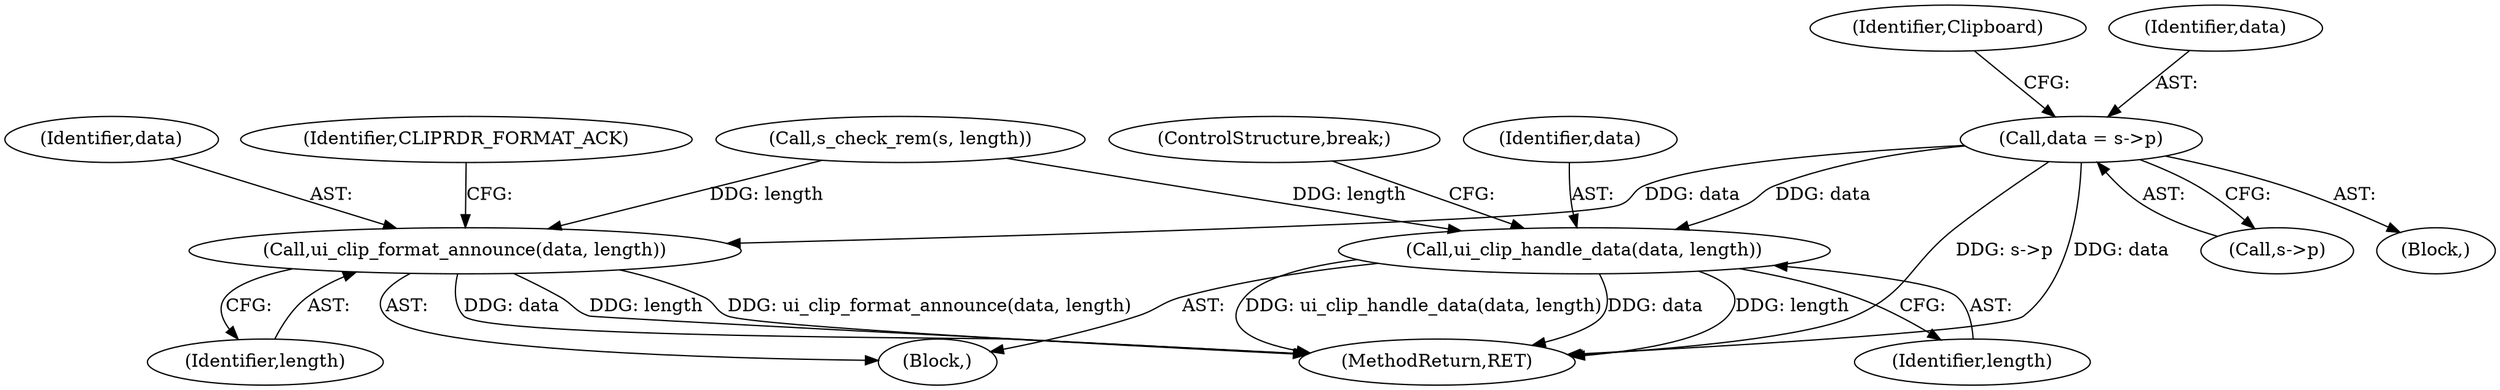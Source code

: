 digraph "0_rdesktop_4dca546d04321a610c1835010b5dad85163b65e1_1@pointer" {
"1000124" [label="(Call,data = s->p)"];
"1000176" [label="(Call,ui_clip_format_announce(data, length))"];
"1000195" [label="(Call,ui_clip_handle_data(data, length))"];
"1000130" [label="(Identifier,Clipboard)"];
"1000195" [label="(Call,ui_clip_handle_data(data, length))"];
"1000125" [label="(Identifier,data)"];
"1000124" [label="(Call,data = s->p)"];
"1000177" [label="(Identifier,data)"];
"1000176" [label="(Call,ui_clip_format_announce(data, length))"];
"1000138" [label="(Call,s_check_rem(s, length))"];
"1000178" [label="(Identifier,length)"];
"1000180" [label="(Identifier,CLIPRDR_FORMAT_ACK)"];
"1000198" [label="(ControlStructure,break;)"];
"1000104" [label="(Block,)"];
"1000171" [label="(Block,)"];
"1000207" [label="(MethodReturn,RET)"];
"1000196" [label="(Identifier,data)"];
"1000197" [label="(Identifier,length)"];
"1000126" [label="(Call,s->p)"];
"1000124" -> "1000104"  [label="AST: "];
"1000124" -> "1000126"  [label="CFG: "];
"1000125" -> "1000124"  [label="AST: "];
"1000126" -> "1000124"  [label="AST: "];
"1000130" -> "1000124"  [label="CFG: "];
"1000124" -> "1000207"  [label="DDG: data"];
"1000124" -> "1000207"  [label="DDG: s->p"];
"1000124" -> "1000176"  [label="DDG: data"];
"1000124" -> "1000195"  [label="DDG: data"];
"1000176" -> "1000171"  [label="AST: "];
"1000176" -> "1000178"  [label="CFG: "];
"1000177" -> "1000176"  [label="AST: "];
"1000178" -> "1000176"  [label="AST: "];
"1000180" -> "1000176"  [label="CFG: "];
"1000176" -> "1000207"  [label="DDG: data"];
"1000176" -> "1000207"  [label="DDG: length"];
"1000176" -> "1000207"  [label="DDG: ui_clip_format_announce(data, length)"];
"1000138" -> "1000176"  [label="DDG: length"];
"1000195" -> "1000171"  [label="AST: "];
"1000195" -> "1000197"  [label="CFG: "];
"1000196" -> "1000195"  [label="AST: "];
"1000197" -> "1000195"  [label="AST: "];
"1000198" -> "1000195"  [label="CFG: "];
"1000195" -> "1000207"  [label="DDG: length"];
"1000195" -> "1000207"  [label="DDG: ui_clip_handle_data(data, length)"];
"1000195" -> "1000207"  [label="DDG: data"];
"1000138" -> "1000195"  [label="DDG: length"];
}

